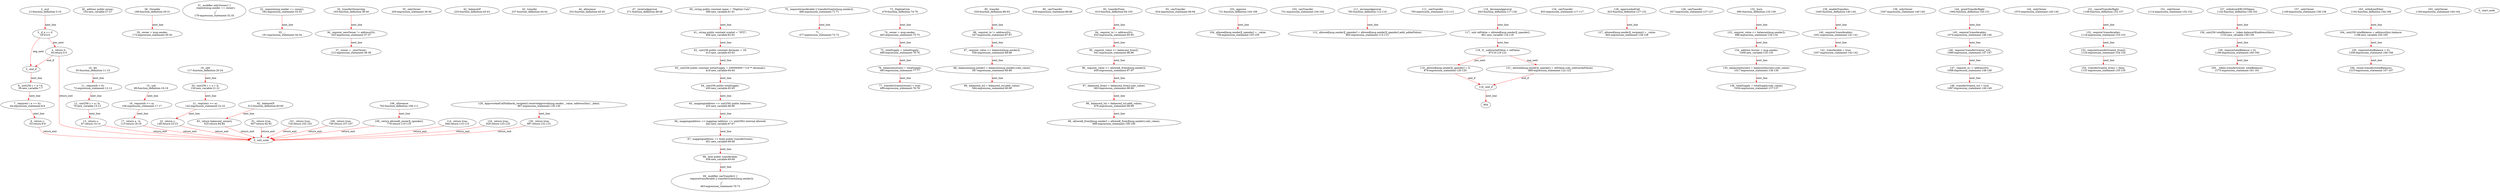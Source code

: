 digraph  {
12 [label="2_ mul\n12-function_definition-3-10", type_label=function_definition];
29 [label="3_ if_a == 0\n29-if-4-6", type_label=if];
1252 [label="3_ end_if", type_label=end_if];
34 [label="4_ return 0;\n34-return-5-5", type_label=return];
36 [label="6_ uint256 c = a * b;\n36-new_variable-7-7", type_label=new_variable];
44 [label="7_ require(c / a == b);\n44-expression_statement-8-8", type_label=expression_statement];
53 [label="8_ return c;\n53-return-9-9", type_label=return];
55 [label="10_ div\n55-function_definition-11-15", type_label=function_definition];
72 [label="11_ require(b > 0);\n72-expression_statement-12-12", type_label=expression_statement];
79 [label="12_ uint256 c = a / b;\n79-new_variable-13-13", type_label=new_variable];
87 [label="13_ return c;\n87-return-14-14", type_label=return];
89 [label="15_ sub\n89-function_definition-16-19", type_label=function_definition];
106 [label="16_ require(b <= a);\n106-expression_statement-17-17", type_label=expression_statement];
113 [label="17_ return a - b;\n113-return-18-18", type_label=return];
117 [label="19_ add\n117-function_definition-20-24", type_label=function_definition];
134 [label="20_ uint256 c = a + b;\n134-new_variable-21-21", type_label=new_variable];
142 [label="21_ require(c >= a);\n142-expression_statement-22-22", type_label=expression_statement];
149 [label="22_ return c;\n149-return-23-23", type_label=return];
154 [label="26_ address public owner;\n154-new_variable-27-27", type_label=new_variable];
169 [label="28_ Ownable\n169-function_definition-29-31", type_label=function_definition];
173 [label="29_ owner = msg.sender;\n173-expression_statement-30-30", type_label=expression_statement];
179 [label="31_ modifier onlyOwner() {\n    require(msg.sender == owner);\n    _;\n  }\n179-expression_statement-32-35", type_label=expression_statement];
182 [label="32_ require(msg.sender == owner);\n182-expression_statement-33-33", type_label=expression_statement];
191 [label="33_ _;\n191-expression_statement-34-34", type_label=expression_statement];
193 [label="35_ transferOwnership\n193-function_definition-36-40", type_label=function_definition];
200 [label="35_ onlyOwner\n200-expression_statement-36-36", type_label=expression_statement];
203 [label="36_ require(_newOwner != address(0));\n203-expression_statement-37-37", type_label=expression_statement];
212 [label="37_ owner = _newOwner;\n212-expression_statement-38-38", type_label=expression_statement];
225 [label="42_ balanceOf\n225-function_definition-43-43", type_label=function_definition];
237 [label="43_ transfer\n237-function_definition-44-44", type_label=function_definition];
252 [label="44_ allowance\n252-function_definition-45-45", type_label=function_definition];
271 [label="47_ receiveApproval\n271-function_definition-48-48", type_label=function_definition];
399 [label="60_ string public constant name = \"Digitize Coin\";\n399-new_variable-61-61", type_label=new_variable];
406 [label="61_ string public constant symbol = \"DTZ\";\n406-new_variable-62-62", type_label=new_variable];
413 [label="62_ uint256 public constant decimals = 18;\n413-new_variable-63-63", type_label=new_variable];
419 [label="63_ uint256 public constant initialSupply = 200000000 * (10 ** decimals);\n419-new_variable-64-64", type_label=new_variable];
430 [label="64_ uint256 public totalSupply;\n430-new_variable-65-65", type_label=new_variable];
435 [label="65_ mapping(address => uint256) public balances;\n435-new_variable-66-66", type_label=new_variable];
442 [label="66_ mapping(address => mapping (address => uint256)) internal allowed;\n442-new_variable-67-67", type_label=new_variable];
451 [label="67_ mapping(address => bool) public transferGrants;\n451-new_variable-68-68", type_label=new_variable];
458 [label="68_ bool public transferable;\n458-new_variable-69-69", type_label=new_variable];
463 [label="69_ modifier canTransfer() {\n    require(transferable || transferGrants[msg.sender]);\n    _;\n  }\n463-expression_statement-70-73", type_label=expression_statement];
466 [label="70_ require(transferable || transferGrants[msg.sender]);\n466-expression_statement-71-71", type_label=expression_statement];
477 [label="71_ _;\n477-expression_statement-72-72", type_label=expression_statement];
479 [label="73_ DigitizeCoin\n479-function_definition-74-79", type_label=function_definition];
483 [label="74_ owner = msg.sender;\n483-expression_statement-75-75", type_label=expression_statement];
489 [label="75_ totalSupply = initialSupply;\n489-expression_statement-76-76", type_label=expression_statement];
493 [label="76_ balances[owner] = totalSupply;\n493-expression_statement-77-77", type_label=expression_statement];
499 [label="77_ transferGrants[owner] = true;\n499-expression_statement-78-78", type_label=expression_statement];
512 [label="82_ balanceOf\n512-function_definition-83-85", type_label=function_definition];
525 [label="83_ return balances[_owner];\n525-return-84-84", type_label=return];
529 [label="85_ transfer\n529-function_definition-86-93", type_label=function_definition];
539 [label="85_ canTransfer\n539-expression_statement-86-86", type_label=expression_statement];
547 [label="86_ require(_to != address(0));\n547-expression_statement-87-87", type_label=expression_statement];
556 [label="87_ require(_value <= balances[msg.sender]);\n556-expression_statement-88-88", type_label=expression_statement];
567 [label="88_ balances[msg.sender] = balances[msg.sender].sub(_value);\n567-expression_statement-89-89", type_label=expression_statement];
584 [label="89_ balances[_to] = balances[_to].add(_value);\n584-expression_statement-90-90", type_label=expression_statement];
607 [label="91_ return true;\n607-return-92-92", type_label=return];
610 [label="93_ transferFrom\n610-function_definition-94-103", type_label=function_definition];
624 [label="93_ canTransfer\n624-expression_statement-94-94", type_label=expression_statement];
632 [label="94_ require(_to != address(0));\n632-expression_statement-95-95", type_label=expression_statement];
641 [label="95_ require(_value <= balances[_from]);\n641-expression_statement-96-96", type_label=expression_statement];
650 [label="96_ require(_value <= allowed[_from][msg.sender]);\n650-expression_statement-97-97", type_label=expression_statement];
663 [label="97_ balances[_from] = balances[_from].sub(_value);\n663-expression_statement-98-98", type_label=expression_statement];
676 [label="98_ balances[_to] = balances[_to].add(_value);\n676-expression_statement-99-99", type_label=expression_statement];
689 [label="99_ allowed[_from][msg.sender] = allowed[_from][msg.sender].sub(_value);\n689-expression_statement-100-100", type_label=expression_statement];
718 [label="101_ return true;\n718-return-102-102", type_label=return];
721 [label="103_ approve\n721-function_definition-104-108", type_label=function_definition];
731 [label="103_ canTransfer\n731-expression_statement-104-104", type_label=expression_statement];
739 [label="104_ allowed[msg.sender][_spender] = _value;\n739-expression_statement-105-105", type_label=expression_statement];
759 [label="106_ return true;\n759-return-107-107", type_label=return];
762 [label="108_ allowance\n762-function_definition-109-111", type_label=function_definition];
779 [label="109_ return allowed[_owner][_spender];\n779-return-110-110", type_label=return];
785 [label="111_ increaseApproval\n785-function_definition-112-116", type_label=function_definition];
795 [label="111_ canTransfer\n795-expression_statement-112-112", type_label=expression_statement];
803 [label="112_ allowed[msg.sender][_spender] = allowed[msg.sender][_spender].add(_addedValue);\n803-expression_statement-113-113", type_label=expression_statement];
840 [label="114_ return true;\n840-return-115-115", type_label=return];
843 [label="116_ decreaseApproval\n843-function_definition-117-126", type_label=function_definition];
853 [label="116_ canTransfer\n853-expression_statement-117-117", type_label=expression_statement];
861 [label="117_ uint oldValue = allowed[msg.sender][_spender];\n861-new_variable-118-118", type_label=new_variable];
873 [label="118_ if__subtractedValue > oldValue\n873-if-119-123", type_label=if];
2096 [label="118_ end_if", type_label=end_if];
878 [label="119_ allowed[msg.sender][_spender] = 0;\n878-expression_statement-120-120", type_label=expression_statement];
889 [label="121_ allowed[msg.sender][_spender] = oldValue.sub(_subtractedValue);\n889-expression_statement-122-122", type_label=expression_statement];
920 [label="124_ return true;\n920-return-125-125", type_label=return];
923 [label="126_ approveAndCall\n923-function_definition-127-132", type_label=function_definition];
937 [label="126_ canTransfer\n937-expression_statement-127-127", type_label=expression_statement];
945 [label="127_ allowed[msg.sender][_recipient] = _value;\n945-expression_statement-128-128", type_label=expression_statement];
967 [label="129_ ApproveAndCallFallback(_recipient).receiveApproval(msg.sender, _value, address(this), _data);\n967-expression_statement-130-130", type_label=expression_statement];
987 [label="130_ return true;\n987-return-131-131", type_label=return];
990 [label="132_ burn\n990-function_definition-133-139", type_label=function_definition];
998 [label="133_ require(_value <= balances[msg.sender]);\n998-expression_statement-134-134", type_label=expression_statement];
1009 [label="134_ address burner = msg.sender;\n1009-new_variable-135-135", type_label=new_variable];
1017 [label="135_ balances[burner] = balances[burner].sub(_value);\n1017-expression_statement-136-136", type_label=expression_statement];
1030 [label="136_ totalSupply = totalSupply.sub(_value);\n1030-expression_statement-137-137", type_label=expression_statement];
1045 [label="139_ enableTransfers\n1045-function_definition-140-144", type_label=function_definition];
1047 [label="139_ onlyOwner\n1047-expression_statement-140-140", type_label=expression_statement];
1051 [label="140_ require(!transferable);\n1051-expression_statement-141-141", type_label=expression_statement];
1057 [label="141_ transferable = true;\n1057-expression_statement-142-142", type_label=expression_statement];
1064 [label="144_ grantTransferRight\n1064-function_definition-145-151", type_label=function_definition];
1070 [label="144_ onlyOwner\n1070-expression_statement-145-145", type_label=expression_statement];
1074 [label="145_ require(!transferable);\n1074-expression_statement-146-146", type_label=expression_statement];
1080 [label="146_ require(!transferGrants[_to]);\n1080-expression_statement-147-147", type_label=expression_statement];
1088 [label="147_ require(_to != address(0));\n1088-expression_statement-148-148", type_label=expression_statement];
1097 [label="148_ transferGrants[_to] = true;\n1097-expression_statement-149-149", type_label=expression_statement];
1108 [label="151_ cancelTransferRight\n1108-function_definition-152-157", type_label=function_definition];
1114 [label="151_ onlyOwner\n1114-expression_statement-152-152", type_label=expression_statement];
1118 [label="152_ require(!transferable);\n1118-expression_statement-153-153", type_label=expression_statement];
1124 [label="153_ require(transferGrants[_from]);\n1124-expression_statement-154-154", type_label=expression_statement];
1131 [label="154_ transferGrants[_from] = false;\n1131-expression_statement-155-155", type_label=expression_statement];
1142 [label="157_ withdrawERC20Tokens\n1142-function_definition-158-163", type_label=function_definition];
1149 [label="157_ onlyOwner\n1149-expression_statement-158-158", type_label=expression_statement];
1153 [label="158_ uint256 totalBalance = _token.balanceOf(address(this));\n1153-new_variable-159-159", type_label=new_variable];
1166 [label="159_ require(totalBalance > 0);\n1166-expression_statement-160-160", type_label=expression_statement];
1173 [label="160_ _token.transfer(owner, totalBalance);\n1173-expression_statement-161-161", type_label=expression_statement];
1192 [label="163_ withdrawEther\n1192-function_definition-164-169", type_label=function_definition];
1194 [label="163_ onlyOwner\n1194-expression_statement-164-164", type_label=expression_statement];
1198 [label="164_ uint256 totalBalance = address(this).balance;\n1198-new_variable-165-165", type_label=new_variable];
1208 [label="165_ require(totalBalance > 0);\n1208-expression_statement-166-166", type_label=expression_statement];
1215 [label="166_ owner.transfer(totalBalance);\n1215-expression_statement-167-167", type_label=expression_statement];
1 [label="0_ start_node", type_label=start];
2 [label="0_ exit_node", type_label=exit];
904;
12 -> 29  [color=red, controlflow_type=next_line, edge_type=CFG_edge, key=0, label=next_line];
29 -> 34  [color=red, controlflow_type=pos_next, edge_type=CFG_edge, key=0, label=pos_next];
29 -> 1252  [color=red, controlflow_type=neg_next, edge_type=CFG_edge, key=0, label=neg_next];
1252 -> 36  [color=red, controlflow_type=next_line, edge_type=CFG_edge, key=0, label=next_line];
34 -> 1252  [color=red, controlflow_type=end_if, edge_type=CFG_edge, key=0, label=end_if];
34 -> 2  [color=red, controlflow_type=return_exit, edge_type=CFG_edge, key=0, label=return_exit];
36 -> 44  [color=red, controlflow_type=next_line, edge_type=CFG_edge, key=0, label=next_line];
44 -> 53  [color=red, controlflow_type=next_line, edge_type=CFG_edge, key=0, label=next_line];
53 -> 2  [color=red, controlflow_type=return_exit, edge_type=CFG_edge, key=0, label=return_exit];
55 -> 72  [color=red, controlflow_type=next_line, edge_type=CFG_edge, key=0, label=next_line];
72 -> 79  [color=red, controlflow_type=next_line, edge_type=CFG_edge, key=0, label=next_line];
79 -> 87  [color=red, controlflow_type=next_line, edge_type=CFG_edge, key=0, label=next_line];
87 -> 2  [color=red, controlflow_type=return_exit, edge_type=CFG_edge, key=0, label=return_exit];
89 -> 106  [color=red, controlflow_type=next_line, edge_type=CFG_edge, key=0, label=next_line];
106 -> 113  [color=red, controlflow_type=next_line, edge_type=CFG_edge, key=0, label=next_line];
113 -> 2  [color=red, controlflow_type=return_exit, edge_type=CFG_edge, key=0, label=return_exit];
117 -> 134  [color=red, controlflow_type=next_line, edge_type=CFG_edge, key=0, label=next_line];
134 -> 142  [color=red, controlflow_type=next_line, edge_type=CFG_edge, key=0, label=next_line];
142 -> 149  [color=red, controlflow_type=next_line, edge_type=CFG_edge, key=0, label=next_line];
149 -> 2  [color=red, controlflow_type=return_exit, edge_type=CFG_edge, key=0, label=return_exit];
169 -> 173  [color=red, controlflow_type=next_line, edge_type=CFG_edge, key=0, label=next_line];
182 -> 191  [color=red, controlflow_type=next_line, edge_type=CFG_edge, key=0, label=next_line];
193 -> 203  [color=red, controlflow_type=next_line, edge_type=CFG_edge, key=0, label=next_line];
203 -> 212  [color=red, controlflow_type=next_line, edge_type=CFG_edge, key=0, label=next_line];
399 -> 406  [color=red, controlflow_type=next_line, edge_type=CFG_edge, key=0, label=next_line];
406 -> 413  [color=red, controlflow_type=next_line, edge_type=CFG_edge, key=0, label=next_line];
413 -> 419  [color=red, controlflow_type=next_line, edge_type=CFG_edge, key=0, label=next_line];
419 -> 430  [color=red, controlflow_type=next_line, edge_type=CFG_edge, key=0, label=next_line];
430 -> 435  [color=red, controlflow_type=next_line, edge_type=CFG_edge, key=0, label=next_line];
435 -> 442  [color=red, controlflow_type=next_line, edge_type=CFG_edge, key=0, label=next_line];
442 -> 451  [color=red, controlflow_type=next_line, edge_type=CFG_edge, key=0, label=next_line];
451 -> 458  [color=red, controlflow_type=next_line, edge_type=CFG_edge, key=0, label=next_line];
458 -> 463  [color=red, controlflow_type=next_line, edge_type=CFG_edge, key=0, label=next_line];
466 -> 477  [color=red, controlflow_type=next_line, edge_type=CFG_edge, key=0, label=next_line];
479 -> 483  [color=red, controlflow_type=next_line, edge_type=CFG_edge, key=0, label=next_line];
483 -> 489  [color=red, controlflow_type=next_line, edge_type=CFG_edge, key=0, label=next_line];
489 -> 493  [color=red, controlflow_type=next_line, edge_type=CFG_edge, key=0, label=next_line];
493 -> 499  [color=red, controlflow_type=next_line, edge_type=CFG_edge, key=0, label=next_line];
512 -> 525  [color=red, controlflow_type=next_line, edge_type=CFG_edge, key=0, label=next_line];
525 -> 2  [color=red, controlflow_type=return_exit, edge_type=CFG_edge, key=0, label=return_exit];
529 -> 547  [color=red, controlflow_type=next_line, edge_type=CFG_edge, key=0, label=next_line];
547 -> 556  [color=red, controlflow_type=next_line, edge_type=CFG_edge, key=0, label=next_line];
556 -> 567  [color=red, controlflow_type=next_line, edge_type=CFG_edge, key=0, label=next_line];
567 -> 584  [color=red, controlflow_type=next_line, edge_type=CFG_edge, key=0, label=next_line];
607 -> 2  [color=red, controlflow_type=return_exit, edge_type=CFG_edge, key=0, label=return_exit];
610 -> 632  [color=red, controlflow_type=next_line, edge_type=CFG_edge, key=0, label=next_line];
632 -> 641  [color=red, controlflow_type=next_line, edge_type=CFG_edge, key=0, label=next_line];
641 -> 650  [color=red, controlflow_type=next_line, edge_type=CFG_edge, key=0, label=next_line];
650 -> 663  [color=red, controlflow_type=next_line, edge_type=CFG_edge, key=0, label=next_line];
663 -> 676  [color=red, controlflow_type=next_line, edge_type=CFG_edge, key=0, label=next_line];
676 -> 689  [color=red, controlflow_type=next_line, edge_type=CFG_edge, key=0, label=next_line];
718 -> 2  [color=red, controlflow_type=return_exit, edge_type=CFG_edge, key=0, label=return_exit];
721 -> 739  [color=red, controlflow_type=next_line, edge_type=CFG_edge, key=0, label=next_line];
759 -> 2  [color=red, controlflow_type=return_exit, edge_type=CFG_edge, key=0, label=return_exit];
762 -> 779  [color=red, controlflow_type=next_line, edge_type=CFG_edge, key=0, label=next_line];
779 -> 2  [color=red, controlflow_type=return_exit, edge_type=CFG_edge, key=0, label=return_exit];
785 -> 803  [color=red, controlflow_type=next_line, edge_type=CFG_edge, key=0, label=next_line];
840 -> 2  [color=red, controlflow_type=return_exit, edge_type=CFG_edge, key=0, label=return_exit];
843 -> 861  [color=red, controlflow_type=next_line, edge_type=CFG_edge, key=0, label=next_line];
861 -> 873  [color=red, controlflow_type=next_line, edge_type=CFG_edge, key=0, label=next_line];
873 -> 878  [color=red, controlflow_type=pos_next, edge_type=CFG_edge, key=0, label=pos_next];
873 -> 889  [color=red, controlflow_type=neg_next, edge_type=CFG_edge, key=0, label=neg_next];
2096 -> 904  [color=red, controlflow_type=next_line, edge_type=CFG_edge, key=0, label=next_line];
878 -> 2096  [color=red, controlflow_type=end_if, edge_type=CFG_edge, key=0, label=end_if];
889 -> 2096  [color=red, controlflow_type=end_if, edge_type=CFG_edge, key=0, label=end_if];
920 -> 2  [color=red, controlflow_type=return_exit, edge_type=CFG_edge, key=0, label=return_exit];
923 -> 945  [color=red, controlflow_type=next_line, edge_type=CFG_edge, key=0, label=next_line];
967 -> 987  [color=red, controlflow_type=next_line, edge_type=CFG_edge, key=0, label=next_line];
987 -> 2  [color=red, controlflow_type=return_exit, edge_type=CFG_edge, key=0, label=return_exit];
990 -> 998  [color=red, controlflow_type=next_line, edge_type=CFG_edge, key=0, label=next_line];
998 -> 1009  [color=red, controlflow_type=next_line, edge_type=CFG_edge, key=0, label=next_line];
1009 -> 1017  [color=red, controlflow_type=next_line, edge_type=CFG_edge, key=0, label=next_line];
1017 -> 1030  [color=red, controlflow_type=next_line, edge_type=CFG_edge, key=0, label=next_line];
1045 -> 1051  [color=red, controlflow_type=next_line, edge_type=CFG_edge, key=0, label=next_line];
1051 -> 1057  [color=red, controlflow_type=next_line, edge_type=CFG_edge, key=0, label=next_line];
1064 -> 1074  [color=red, controlflow_type=next_line, edge_type=CFG_edge, key=0, label=next_line];
1074 -> 1080  [color=red, controlflow_type=next_line, edge_type=CFG_edge, key=0, label=next_line];
1080 -> 1088  [color=red, controlflow_type=next_line, edge_type=CFG_edge, key=0, label=next_line];
1088 -> 1097  [color=red, controlflow_type=next_line, edge_type=CFG_edge, key=0, label=next_line];
1108 -> 1118  [color=red, controlflow_type=next_line, edge_type=CFG_edge, key=0, label=next_line];
1118 -> 1124  [color=red, controlflow_type=next_line, edge_type=CFG_edge, key=0, label=next_line];
1124 -> 1131  [color=red, controlflow_type=next_line, edge_type=CFG_edge, key=0, label=next_line];
1142 -> 1153  [color=red, controlflow_type=next_line, edge_type=CFG_edge, key=0, label=next_line];
1153 -> 1166  [color=red, controlflow_type=next_line, edge_type=CFG_edge, key=0, label=next_line];
1166 -> 1173  [color=red, controlflow_type=next_line, edge_type=CFG_edge, key=0, label=next_line];
1192 -> 1198  [color=red, controlflow_type=next_line, edge_type=CFG_edge, key=0, label=next_line];
1198 -> 1208  [color=red, controlflow_type=next_line, edge_type=CFG_edge, key=0, label=next_line];
1208 -> 1215  [color=red, controlflow_type=next_line, edge_type=CFG_edge, key=0, label=next_line];
}
